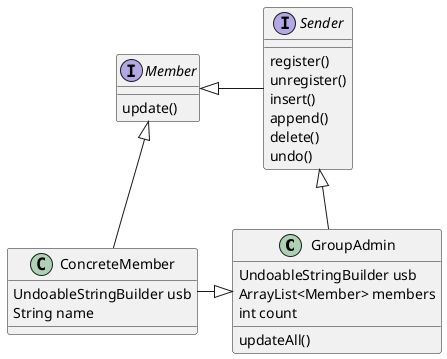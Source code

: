 @startuml

class GroupAdmin{
UndoableStringBuilder usb
ArrayList<Member> members
int count
updateAll()
}
class ConcreteMember{
UndoableStringBuilder usb
String name
}
interface Sender{
register()
unregister()
insert()
append()
delete()
undo()
}
interface Member{
update()
}

Sender <|-- GroupAdmin
Member <|-- ConcreteMember

Member <|- Sender
ConcreteMember -|> GroupAdmin

@enduml
